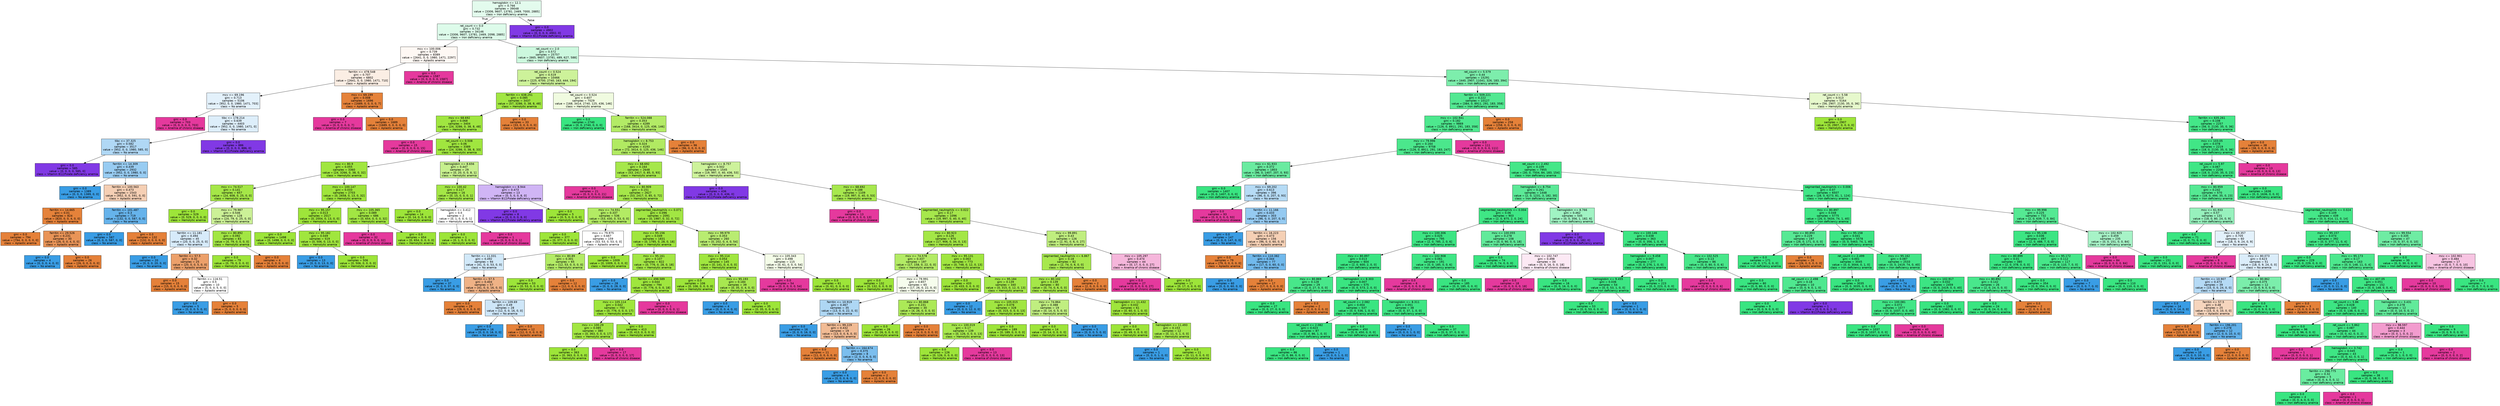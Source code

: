 digraph Tree {
node [shape=box, style="filled", color="black", fontname="helvetica"] ;
edge [fontname="helvetica"] ;
0 [label="hemoglobin <= 12.1\ngini = 0.766\nsamples = 39048\nvalue = [3306, 9607, 13781, 2469, 7000, 2885]\nclass = Iron deficiency anemia", fillcolor="#e3fbed"] ;
1 [label="ret_count <= 0.0\ngini = 0.732\nsamples = 34146\nvalue = [3306, 9607, 13781, 2469, 2098, 2885]\nclass = Iron deficiency anemia", fillcolor="#ddfbea"] ;
0 -> 1 [labeldistance=2.5, labelangle=45, headlabel="True"] ;
2 [label="mcv <= 100.006\ngini = 0.739\nsamples = 8389\nvalue = [2641, 0, 0, 1980, 1471, 2297]\nclass = Aplastic anemia", fillcolor="#fef8f4"] ;
1 -> 2 ;
3 [label="ferritin <= 478.548\ngini = 0.707\nsamples = 6802\nvalue = [2641, 0, 0, 1980, 1471, 710]\nclass = Aplastic anemia", fillcolor="#fbeee4"] ;
2 -> 3 ;
4 [label="mcv <= 69.196\ngini = 0.713\nsamples = 5106\nvalue = [952, 0, 0, 1980, 1471, 703]\nclass = No anemia", fillcolor="#e3f1fb"] ;
3 -> 4 ;
5 [label="gini = 0.0\nsamples = 703\nvalue = [0, 0, 0, 0, 0, 703]\nclass = Anemia of chronic disease", fillcolor="#e5399d"] ;
4 -> 5 ;
6 [label="tibc <= 178.214\ngini = 0.639\nsamples = 4403\nvalue = [952, 0, 0, 1980, 1471, 0]\nclass = No anemia", fillcolor="#ddeefa"] ;
4 -> 6 ;
7 [label="tibc <= 37.325\ngini = 0.582\nsamples = 3517\nvalue = [952, 0, 0, 1980, 585, 0]\nclass = No anemia", fillcolor="#b0d8f5"] ;
6 -> 7 ;
8 [label="gini = 0.0\nsamples = 585\nvalue = [0, 0, 0, 0, 585, 0]\nclass = Vitamin B12/Folate deficiency anemia", fillcolor="#8139e5"] ;
7 -> 8 ;
9 [label="ferritin <= 14.309\ngini = 0.439\nsamples = 2932\nvalue = [952, 0, 0, 1980, 0, 0]\nclass = No anemia", fillcolor="#98ccf2"] ;
7 -> 9 ;
10 [label="gini = 0.0\nsamples = 1389\nvalue = [0, 0, 0, 1389, 0, 0]\nclass = No anemia", fillcolor="#399de5"] ;
9 -> 10 ;
11 [label="ferritin <= 100.563\ngini = 0.473\nsamples = 1543\nvalue = [952, 0, 0, 591, 0, 0]\nclass = Aplastic anemia", fillcolor="#f5cfb4"] ;
9 -> 11 ;
12 [label="ferritin <= 14.665\ngini = 0.01\nsamples = 824\nvalue = [820, 0, 0, 4, 0, 0]\nclass = Aplastic anemia", fillcolor="#e5823a"] ;
11 -> 12 ;
13 [label="gini = 0.0\nsamples = 794\nvalue = [794, 0, 0, 0, 0, 0]\nclass = Aplastic anemia", fillcolor="#e58139"] ;
12 -> 13 ;
14 [label="ferritin <= 29.526\ngini = 0.231\nsamples = 30\nvalue = [26, 0, 0, 4, 0, 0]\nclass = Aplastic anemia", fillcolor="#e99457"] ;
12 -> 14 ;
15 [label="gini = 0.0\nsamples = 4\nvalue = [0, 0, 0, 4, 0, 0]\nclass = No anemia", fillcolor="#399de5"] ;
14 -> 15 ;
16 [label="gini = 0.0\nsamples = 26\nvalue = [26, 0, 0, 0, 0, 0]\nclass = Aplastic anemia", fillcolor="#e58139"] ;
14 -> 16 ;
17 [label="ferritin <= 101.487\ngini = 0.3\nsamples = 719\nvalue = [132, 0, 0, 587, 0, 0]\nclass = No anemia", fillcolor="#66b3eb"] ;
11 -> 17 ;
18 [label="gini = 0.0\nsamples = 587\nvalue = [0, 0, 0, 587, 0, 0]\nclass = No anemia", fillcolor="#399de5"] ;
17 -> 18 ;
19 [label="gini = 0.0\nsamples = 132\nvalue = [132, 0, 0, 0, 0, 0]\nclass = Aplastic anemia", fillcolor="#e58139"] ;
17 -> 19 ;
20 [label="gini = 0.0\nsamples = 886\nvalue = [0, 0, 0, 0, 886, 0]\nclass = Vitamin B12/Folate deficiency anemia", fillcolor="#8139e5"] ;
6 -> 20 ;
21 [label="mcv <= 69.199\ngini = 0.008\nsamples = 1696\nvalue = [1689, 0, 0, 0, 0, 7]\nclass = Aplastic anemia", fillcolor="#e5823a"] ;
3 -> 21 ;
22 [label="gini = 0.0\nsamples = 7\nvalue = [0, 0, 0, 0, 0, 7]\nclass = Anemia of chronic disease", fillcolor="#e5399d"] ;
21 -> 22 ;
23 [label="gini = 0.0\nsamples = 1689\nvalue = [1689, 0, 0, 0, 0, 0]\nclass = Aplastic anemia", fillcolor="#e58139"] ;
21 -> 23 ;
24 [label="gini = 0.0\nsamples = 1587\nvalue = [0, 0, 0, 0, 0, 1587]\nclass = Anemia of chronic disease", fillcolor="#e5399d"] ;
2 -> 24 ;
25 [label="ret_count <= 2.0\ngini = 0.572\nsamples = 25757\nvalue = [665, 9607, 13781, 489, 627, 588]\nclass = Iron deficiency anemia", fillcolor="#ccf8de"] ;
1 -> 25 ;
26 [label="ret_count <= 0.524\ngini = 0.519\nsamples = 10466\nvalue = [225, 6700, 2740, 163, 444, 194]\nclass = Hemolytic anemia", fillcolor="#cdf29a"] ;
25 -> 26 ;
27 [label="ferritin <= 638.251\ngini = 0.085\nsamples = 3437\nvalue = [57, 3286, 0, 38, 8, 48]\nclass = Hemolytic anemia", fillcolor="#a1e642"] ;
26 -> 27 ;
28 [label="mcv <= 68.692\ngini = 0.068\nsamples = 3404\nvalue = [24, 3286, 0, 38, 8, 48]\nclass = Hemolytic anemia", fillcolor="#a0e640"] ;
27 -> 28 ;
29 [label="gini = 0.0\nsamples = 15\nvalue = [0, 0, 0, 0, 0, 15]\nclass = Anemia of chronic disease", fillcolor="#e5399d"] ;
28 -> 29 ;
30 [label="ret_count <= 0.508\ngini = 0.06\nsamples = 3389\nvalue = [24, 3286, 0, 38, 8, 33]\nclass = Hemolytic anemia", fillcolor="#a0e63f"] ;
28 -> 30 ;
31 [label="mcv <= 80.9\ngini = 0.055\nsamples = 3360\nvalue = [24, 3266, 0, 38, 0, 32]\nclass = Hemolytic anemia", fillcolor="#a0e63f"] ;
30 -> 31 ;
32 [label="mcv <= 74.517\ngini = 0.141\nsamples = 657\nvalue = [24, 608, 0, 25, 0, 0]\nclass = Hemolytic anemia", fillcolor="#a5e748"] ;
31 -> 32 ;
33 [label="gini = 0.0\nsamples = 529\nvalue = [0, 529, 0, 0, 0, 0]\nclass = Hemolytic anemia", fillcolor="#9de539"] ;
32 -> 33 ;
34 [label="mcv <= 79.987\ngini = 0.546\nsamples = 128\nvalue = [24, 79, 0, 25, 0, 0]\nclass = Hemolytic anemia", fillcolor="#ccf197"] ;
32 -> 34 ;
35 [label="ferritin <= 11.181\ngini = 0.494\nsamples = 45\nvalue = [20, 0, 0, 25, 0, 0]\nclass = No anemia", fillcolor="#d7ebfa"] ;
34 -> 35 ;
36 [label="gini = 0.0\nsamples = 20\nvalue = [0, 0, 0, 20, 0, 0]\nclass = No anemia", fillcolor="#399de5"] ;
35 -> 36 ;
37 [label="ferritin <= 57.5\ngini = 0.32\nsamples = 25\nvalue = [20, 0, 0, 5, 0, 0]\nclass = Aplastic anemia", fillcolor="#eca06a"] ;
35 -> 37 ;
38 [label="gini = 0.0\nsamples = 15\nvalue = [15, 0, 0, 0, 0, 0]\nclass = Aplastic anemia", fillcolor="#e58139"] ;
37 -> 38 ;
39 [label="ferritin <= 116.51\ngini = 0.5\nsamples = 10\nvalue = [5, 0, 0, 5, 0, 0]\nclass = Aplastic anemia", fillcolor="#ffffff"] ;
37 -> 39 ;
40 [label="gini = 0.0\nsamples = 5\nvalue = [0, 0, 0, 5, 0, 0]\nclass = No anemia", fillcolor="#399de5"] ;
39 -> 40 ;
41 [label="gini = 0.0\nsamples = 5\nvalue = [5, 0, 0, 0, 0, 0]\nclass = Aplastic anemia", fillcolor="#e58139"] ;
39 -> 41 ;
42 [label="mcv <= 80.892\ngini = 0.092\nsamples = 83\nvalue = [4, 79, 0, 0, 0, 0]\nclass = Hemolytic anemia", fillcolor="#a2e643"] ;
34 -> 42 ;
43 [label="gini = 0.0\nsamples = 79\nvalue = [0, 79, 0, 0, 0, 0]\nclass = Hemolytic anemia", fillcolor="#9de539"] ;
42 -> 43 ;
44 [label="gini = 0.0\nsamples = 4\nvalue = [4, 0, 0, 0, 0, 0]\nclass = Aplastic anemia", fillcolor="#e58139"] ;
42 -> 44 ;
45 [label="mcv <= 100.147\ngini = 0.033\nsamples = 2703\nvalue = [0, 2658, 0, 13, 0, 32]\nclass = Hemolytic anemia", fillcolor="#9fe53c"] ;
31 -> 45 ;
46 [label="mcv <= 95.157\ngini = 0.013\nsamples = 2017\nvalue = [0, 2004, 0, 13, 0, 0]\nclass = Hemolytic anemia", fillcolor="#9ee53a"] ;
45 -> 46 ;
47 [label="gini = 0.0\nsamples = 1498\nvalue = [0, 1498, 0, 0, 0, 0]\nclass = Hemolytic anemia", fillcolor="#9de539"] ;
46 -> 47 ;
48 [label="mcv <= 95.182\ngini = 0.049\nsamples = 519\nvalue = [0, 506, 0, 13, 0, 0]\nclass = Hemolytic anemia", fillcolor="#a0e63e"] ;
46 -> 48 ;
49 [label="gini = 0.0\nsamples = 13\nvalue = [0, 0, 0, 13, 0, 0]\nclass = No anemia", fillcolor="#399de5"] ;
48 -> 49 ;
50 [label="gini = 0.0\nsamples = 506\nvalue = [0, 506, 0, 0, 0, 0]\nclass = Hemolytic anemia", fillcolor="#9de539"] ;
48 -> 50 ;
51 [label="mcv <= 105.365\ngini = 0.089\nsamples = 686\nvalue = [0, 654, 0, 0, 0, 32]\nclass = Hemolytic anemia", fillcolor="#a2e643"] ;
45 -> 51 ;
52 [label="gini = 0.0\nsamples = 32\nvalue = [0, 0, 0, 0, 0, 32]\nclass = Anemia of chronic disease", fillcolor="#e5399d"] ;
51 -> 52 ;
53 [label="gini = 0.0\nsamples = 654\nvalue = [0, 654, 0, 0, 0, 0]\nclass = Hemolytic anemia", fillcolor="#9de539"] ;
51 -> 53 ;
54 [label="hemoglobin <= 8.656\ngini = 0.447\nsamples = 29\nvalue = [0, 20, 0, 0, 8, 1]\nclass = Hemolytic anemia", fillcolor="#c7f08e"] ;
30 -> 54 ;
55 [label="mcv <= 100.42\ngini = 0.117\nsamples = 16\nvalue = [0, 15, 0, 0, 0, 1]\nclass = Hemolytic anemia", fillcolor="#a4e746"] ;
54 -> 55 ;
56 [label="gini = 0.0\nsamples = 14\nvalue = [0, 14, 0, 0, 0, 0]\nclass = Hemolytic anemia", fillcolor="#9de539"] ;
55 -> 56 ;
57 [label="hemoglobin <= 3.412\ngini = 0.5\nsamples = 2\nvalue = [0, 1, 0, 0, 0, 1]\nclass = Hemolytic anemia", fillcolor="#ffffff"] ;
55 -> 57 ;
58 [label="gini = 0.0\nsamples = 1\nvalue = [0, 1, 0, 0, 0, 0]\nclass = Hemolytic anemia", fillcolor="#9de539"] ;
57 -> 58 ;
59 [label="gini = 0.0\nsamples = 1\nvalue = [0, 0, 0, 0, 0, 1]\nclass = Anemia of chronic disease", fillcolor="#e5399d"] ;
57 -> 59 ;
60 [label="hemoglobin <= 8.944\ngini = 0.473\nsamples = 13\nvalue = [0, 5, 0, 0, 8, 0]\nclass = Vitamin B12/Folate deficiency anemia", fillcolor="#d0b5f5"] ;
54 -> 60 ;
61 [label="gini = 0.0\nsamples = 8\nvalue = [0, 0, 0, 0, 8, 0]\nclass = Vitamin B12/Folate deficiency anemia", fillcolor="#8139e5"] ;
60 -> 61 ;
62 [label="gini = 0.0\nsamples = 5\nvalue = [0, 5, 0, 0, 0, 0]\nclass = Hemolytic anemia", fillcolor="#9de539"] ;
60 -> 62 ;
63 [label="gini = 0.0\nsamples = 33\nvalue = [33, 0, 0, 0, 0, 0]\nclass = Aplastic anemia", fillcolor="#e58139"] ;
27 -> 63 ;
64 [label="ret_count <= 0.524\ngini = 0.607\nsamples = 7029\nvalue = [168, 3414, 2740, 125, 436, 146]\nclass = Hemolytic anemia", fillcolor="#f0fbe0"] ;
26 -> 64 ;
65 [label="gini = 0.0\nsamples = 2740\nvalue = [0, 0, 2740, 0, 0, 0]\nclass = Iron deficiency anemia", fillcolor="#39e581"] ;
64 -> 65 ;
66 [label="ferritin <= 524.088\ngini = 0.353\nsamples = 4289\nvalue = [168, 3414, 0, 125, 436, 146]\nclass = Hemolytic anemia", fillcolor="#b3eb66"] ;
64 -> 66 ;
67 [label="hemoglobin <= 8.753\ngini = 0.324\nsamples = 4193\nvalue = [72, 3414, 0, 125, 436, 146]\nclass = Hemolytic anemia", fillcolor="#b1ea62"] ;
66 -> 67 ;
68 [label="mcv <= 68.692\ngini = 0.164\nsamples = 2648\nvalue = [53, 2417, 0, 85, 0, 93]\nclass = Hemolytic anemia", fillcolor="#a6e74b"] ;
67 -> 68 ;
69 [label="gini = 0.0\nsamples = 21\nvalue = [0, 0, 0, 0, 0, 21]\nclass = Anemia of chronic disease", fillcolor="#e5399d"] ;
68 -> 69 ;
70 [label="mcv <= 80.909\ngini = 0.151\nsamples = 2627\nvalue = [53, 2417, 0, 85, 0, 72]\nclass = Hemolytic anemia", fillcolor="#a5e749"] ;
68 -> 70 ;
71 [label="mcv <= 74.551\ngini = 0.337\nsamples = 536\nvalue = [53, 430, 0, 53, 0, 0]\nclass = Hemolytic anemia", fillcolor="#b3eb64"] ;
70 -> 71 ;
72 [label="gini = 0.0\nsamples = 377\nvalue = [0, 377, 0, 0, 0, 0]\nclass = Hemolytic anemia", fillcolor="#9de539"] ;
71 -> 72 ;
73 [label="mcv <= 79.975\ngini = 0.667\nsamples = 159\nvalue = [53, 53, 0, 53, 0, 0]\nclass = Aplastic anemia", fillcolor="#ffffff"] ;
71 -> 73 ;
74 [label="ferritin <= 11.031\ngini = 0.492\nsamples = 94\nvalue = [41, 0, 0, 53, 0, 0]\nclass = No anemia", fillcolor="#d2e9f9"] ;
73 -> 74 ;
75 [label="gini = 0.0\nsamples = 37\nvalue = [0, 0, 0, 37, 0, 0]\nclass = No anemia", fillcolor="#399de5"] ;
74 -> 75 ;
76 [label="ferritin <= 57.5\ngini = 0.404\nsamples = 57\nvalue = [41, 0, 0, 16, 0, 0]\nclass = Aplastic anemia", fillcolor="#efb286"] ;
74 -> 76 ;
77 [label="gini = 0.0\nsamples = 29\nvalue = [29, 0, 0, 0, 0, 0]\nclass = Aplastic anemia", fillcolor="#e58139"] ;
76 -> 77 ;
78 [label="ferritin <= 109.69\ngini = 0.49\nsamples = 28\nvalue = [12, 0, 0, 16, 0, 0]\nclass = No anemia", fillcolor="#cee6f8"] ;
76 -> 78 ;
79 [label="gini = 0.0\nsamples = 16\nvalue = [0, 0, 0, 16, 0, 0]\nclass = No anemia", fillcolor="#399de5"] ;
78 -> 79 ;
80 [label="gini = 0.0\nsamples = 12\nvalue = [12, 0, 0, 0, 0, 0]\nclass = Aplastic anemia", fillcolor="#e58139"] ;
78 -> 80 ;
81 [label="mcv <= 80.89\ngini = 0.301\nsamples = 65\nvalue = [12, 53, 0, 0, 0, 0]\nclass = Hemolytic anemia", fillcolor="#b3eb66"] ;
73 -> 81 ;
82 [label="gini = 0.0\nsamples = 53\nvalue = [0, 53, 0, 0, 0, 0]\nclass = Hemolytic anemia", fillcolor="#9de539"] ;
81 -> 82 ;
83 [label="gini = 0.0\nsamples = 12\nvalue = [12, 0, 0, 0, 0, 0]\nclass = Aplastic anemia", fillcolor="#e58139"] ;
81 -> 83 ;
84 [label="segmented_neutrophils <= 0.071\ngini = 0.096\nsamples = 2091\nvalue = [0, 1987, 0, 32, 0, 72]\nclass = Hemolytic anemia", fillcolor="#a2e643"] ;
70 -> 84 ;
85 [label="mcv <= 95.156\ngini = 0.049\nsamples = 1831\nvalue = [0, 1785, 0, 28, 0, 18]\nclass = Hemolytic anemia", fillcolor="#a0e63e"] ;
84 -> 85 ;
86 [label="gini = 0.0\nsamples = 1009\nvalue = [0, 1009, 0, 0, 0, 0]\nclass = Hemolytic anemia", fillcolor="#9de539"] ;
85 -> 86 ;
87 [label="mcv <= 95.161\ngini = 0.107\nsamples = 822\nvalue = [0, 776, 0, 28, 0, 18]\nclass = Hemolytic anemia", fillcolor="#a3e744"] ;
85 -> 87 ;
88 [label="gini = 0.0\nsamples = 28\nvalue = [0, 0, 0, 28, 0, 0]\nclass = No anemia", fillcolor="#399de5"] ;
87 -> 88 ;
89 [label="ferritin <= 498.589\ngini = 0.044\nsamples = 794\nvalue = [0, 776, 0, 0, 0, 18]\nclass = Hemolytic anemia", fillcolor="#9fe63e"] ;
87 -> 89 ;
90 [label="mcv <= 105.114\ngini = 0.042\nsamples = 793\nvalue = [0, 776, 0, 0, 0, 17]\nclass = Hemolytic anemia", fillcolor="#9fe63d"] ;
89 -> 90 ;
91 [label="mcv <= 100.29\ngini = 0.085\nsamples = 380\nvalue = [0, 363, 0, 0, 0, 17]\nclass = Hemolytic anemia", fillcolor="#a2e642"] ;
90 -> 91 ;
92 [label="gini = 0.0\nsamples = 363\nvalue = [0, 363, 0, 0, 0, 0]\nclass = Hemolytic anemia", fillcolor="#9de539"] ;
91 -> 92 ;
93 [label="gini = 0.0\nsamples = 17\nvalue = [0, 0, 0, 0, 0, 17]\nclass = Anemia of chronic disease", fillcolor="#e5399d"] ;
91 -> 93 ;
94 [label="gini = 0.0\nsamples = 413\nvalue = [0, 413, 0, 0, 0, 0]\nclass = Hemolytic anemia", fillcolor="#9de539"] ;
90 -> 94 ;
95 [label="gini = 0.0\nsamples = 1\nvalue = [0, 0, 0, 0, 0, 1]\nclass = Anemia of chronic disease", fillcolor="#e5399d"] ;
89 -> 95 ;
96 [label="mcv <= 99.979\ngini = 0.353\nsamples = 260\nvalue = [0, 202, 0, 4, 0, 54]\nclass = Hemolytic anemia", fillcolor="#b9ec71"] ;
84 -> 96 ;
97 [label="mcv <= 95.114\ngini = 0.054\nsamples = 145\nvalue = [0, 141, 0, 4, 0, 0]\nclass = Hemolytic anemia", fillcolor="#a0e63f"] ;
96 -> 97 ;
98 [label="gini = 0.0\nsamples = 106\nvalue = [0, 106, 0, 0, 0, 0]\nclass = Hemolytic anemia", fillcolor="#9de539"] ;
97 -> 98 ;
99 [label="mcv <= 95.193\ngini = 0.184\nsamples = 39\nvalue = [0, 35, 0, 4, 0, 0]\nclass = Hemolytic anemia", fillcolor="#a8e850"] ;
97 -> 99 ;
100 [label="gini = 0.0\nsamples = 4\nvalue = [0, 0, 0, 4, 0, 0]\nclass = No anemia", fillcolor="#399de5"] ;
99 -> 100 ;
101 [label="gini = 0.0\nsamples = 35\nvalue = [0, 35, 0, 0, 0, 0]\nclass = Hemolytic anemia", fillcolor="#9de539"] ;
99 -> 101 ;
102 [label="mcv <= 105.343\ngini = 0.498\nsamples = 115\nvalue = [0, 61, 0, 0, 0, 54]\nclass = Hemolytic anemia", fillcolor="#f4fce8"] ;
96 -> 102 ;
103 [label="gini = 0.0\nsamples = 54\nvalue = [0, 0, 0, 0, 0, 54]\nclass = Anemia of chronic disease", fillcolor="#e5399d"] ;
102 -> 103 ;
104 [label="gini = 0.0\nsamples = 61\nvalue = [0, 61, 0, 0, 0, 0]\nclass = Hemolytic anemia", fillcolor="#9de539"] ;
102 -> 104 ;
105 [label="hemoglobin <= 8.757\ngini = 0.502\nsamples = 1545\nvalue = [19, 997, 0, 40, 436, 53]\nclass = Hemolytic anemia", fillcolor="#cdf29b"] ;
67 -> 105 ;
106 [label="gini = 0.0\nsamples = 436\nvalue = [0, 0, 0, 0, 436, 0]\nclass = Vitamin B12/Folate deficiency anemia", fillcolor="#8139e5"] ;
105 -> 106 ;
107 [label="mcv <= 68.692\ngini = 0.188\nsamples = 1109\nvalue = [19, 997, 0, 40, 0, 53]\nclass = Hemolytic anemia", fillcolor="#a7e84e"] ;
105 -> 107 ;
108 [label="gini = 0.0\nsamples = 13\nvalue = [0, 0, 0, 0, 0, 13]\nclass = Anemia of chronic disease", fillcolor="#e5399d"] ;
107 -> 108 ;
109 [label="segmented_neutrophils <= 0.022\ngini = 0.17\nsamples = 1096\nvalue = [19, 997, 0, 40, 0, 40]\nclass = Hemolytic anemia", fillcolor="#a6e74c"] ;
107 -> 109 ;
110 [label="mcv <= 80.923\ngini = 0.126\nsamples = 970\nvalue = [17, 906, 0, 34, 0, 13]\nclass = Hemolytic anemia", fillcolor="#a4e747"] ;
109 -> 110 ;
111 [label="mcv <= 74.578\ngini = 0.337\nsamples = 197\nvalue = [17, 158, 0, 22, 0, 0]\nclass = Hemolytic anemia", fillcolor="#b3eb65"] ;
110 -> 111 ;
112 [label="gini = 0.0\nsamples = 132\nvalue = [0, 132, 0, 0, 0, 0]\nclass = Hemolytic anemia", fillcolor="#9de539"] ;
111 -> 112 ;
113 [label="mcv <= 79.991\ngini = 0.657\nsamples = 65\nvalue = [17, 26, 0, 22, 0, 0]\nclass = Hemolytic anemia", fillcolor="#f6fded"] ;
111 -> 113 ;
114 [label="ferritin <= 10.919\ngini = 0.467\nsamples = 35\nvalue = [13, 0, 0, 22, 0, 0]\nclass = No anemia", fillcolor="#aed7f4"] ;
113 -> 114 ;
115 [label="gini = 0.0\nsamples = 16\nvalue = [0, 0, 0, 16, 0, 0]\nclass = No anemia", fillcolor="#399de5"] ;
114 -> 115 ;
116 [label="ferritin <= 99.229\ngini = 0.432\nsamples = 19\nvalue = [13, 0, 0, 6, 0, 0]\nclass = Aplastic anemia", fillcolor="#f1bb94"] ;
114 -> 116 ;
117 [label="gini = 0.0\nsamples = 11\nvalue = [11, 0, 0, 0, 0, 0]\nclass = Aplastic anemia", fillcolor="#e58139"] ;
116 -> 117 ;
118 [label="ferritin <= 164.674\ngini = 0.375\nsamples = 8\nvalue = [2, 0, 0, 6, 0, 0]\nclass = No anemia", fillcolor="#7bbeee"] ;
116 -> 118 ;
119 [label="gini = 0.0\nsamples = 6\nvalue = [0, 0, 0, 6, 0, 0]\nclass = No anemia", fillcolor="#399de5"] ;
118 -> 119 ;
120 [label="gini = 0.0\nsamples = 2\nvalue = [2, 0, 0, 0, 0, 0]\nclass = Aplastic anemia", fillcolor="#e58139"] ;
118 -> 120 ;
121 [label="mcv <= 80.868\ngini = 0.231\nsamples = 30\nvalue = [4, 26, 0, 0, 0, 0]\nclass = Hemolytic anemia", fillcolor="#ace957"] ;
113 -> 121 ;
122 [label="gini = 0.0\nsamples = 26\nvalue = [0, 26, 0, 0, 0, 0]\nclass = Hemolytic anemia", fillcolor="#9de539"] ;
121 -> 122 ;
123 [label="gini = 0.0\nsamples = 4\nvalue = [4, 0, 0, 0, 0, 0]\nclass = Aplastic anemia", fillcolor="#e58139"] ;
121 -> 123 ;
124 [label="mcv <= 95.131\ngini = 0.063\nsamples = 773\nvalue = [0, 748, 0, 12, 0, 13]\nclass = Hemolytic anemia", fillcolor="#a0e640"] ;
110 -> 124 ;
125 [label="gini = 0.0\nsamples = 433\nvalue = [0, 433, 0, 0, 0, 0]\nclass = Hemolytic anemia", fillcolor="#9de539"] ;
124 -> 125 ;
126 [label="mcv <= 95.184\ngini = 0.139\nsamples = 340\nvalue = [0, 315, 0, 12, 0, 13]\nclass = Hemolytic anemia", fillcolor="#a4e748"] ;
124 -> 126 ;
127 [label="gini = 0.0\nsamples = 12\nvalue = [0, 0, 0, 12, 0, 0]\nclass = No anemia", fillcolor="#399de5"] ;
126 -> 127 ;
128 [label="mcv <= 105.015\ngini = 0.076\nsamples = 328\nvalue = [0, 315, 0, 0, 0, 13]\nclass = Hemolytic anemia", fillcolor="#a1e641"] ;
126 -> 128 ;
129 [label="mcv <= 100.019\ngini = 0.17\nsamples = 139\nvalue = [0, 126, 0, 0, 0, 13]\nclass = Hemolytic anemia", fillcolor="#a7e84d"] ;
128 -> 129 ;
130 [label="gini = 0.0\nsamples = 126\nvalue = [0, 126, 0, 0, 0, 0]\nclass = Hemolytic anemia", fillcolor="#9de539"] ;
129 -> 130 ;
131 [label="gini = 0.0\nsamples = 13\nvalue = [0, 0, 0, 0, 0, 13]\nclass = Anemia of chronic disease", fillcolor="#e5399d"] ;
129 -> 131 ;
132 [label="gini = 0.0\nsamples = 189\nvalue = [0, 189, 0, 0, 0, 0]\nclass = Hemolytic anemia", fillcolor="#9de539"] ;
128 -> 132 ;
133 [label="mcv <= 99.891\ngini = 0.43\nsamples = 126\nvalue = [2, 91, 0, 6, 0, 27]\nclass = Hemolytic anemia", fillcolor="#c0ee7f"] ;
109 -> 133 ;
134 [label="segmented_neutrophils <= 6.867\ngini = 0.18\nsamples = 82\nvalue = [2, 74, 0, 6, 0, 0]\nclass = Hemolytic anemia", fillcolor="#a7e84e"] ;
133 -> 134 ;
135 [label="mcv <= 80.102\ngini = 0.139\nsamples = 80\nvalue = [0, 74, 0, 6, 0, 0]\nclass = Hemolytic anemia", fillcolor="#a5e749"] ;
134 -> 135 ;
136 [label="mcv <= 74.864\ngini = 0.388\nsamples = 19\nvalue = [0, 14, 0, 5, 0, 0]\nclass = Hemolytic anemia", fillcolor="#c0ee80"] ;
135 -> 136 ;
137 [label="gini = 0.0\nsamples = 14\nvalue = [0, 14, 0, 0, 0, 0]\nclass = Hemolytic anemia", fillcolor="#9de539"] ;
136 -> 137 ;
138 [label="gini = 0.0\nsamples = 5\nvalue = [0, 0, 0, 5, 0, 0]\nclass = No anemia", fillcolor="#399de5"] ;
136 -> 138 ;
139 [label="hemoglobin <= 11.432\ngini = 0.032\nsamples = 61\nvalue = [0, 60, 0, 1, 0, 0]\nclass = Hemolytic anemia", fillcolor="#9fe53c"] ;
135 -> 139 ;
140 [label="gini = 0.0\nsamples = 49\nvalue = [0, 49, 0, 0, 0, 0]\nclass = Hemolytic anemia", fillcolor="#9de539"] ;
139 -> 140 ;
141 [label="hemoglobin <= 11.493\ngini = 0.153\nsamples = 12\nvalue = [0, 11, 0, 1, 0, 0]\nclass = Hemolytic anemia", fillcolor="#a6e74b"] ;
139 -> 141 ;
142 [label="gini = 0.0\nsamples = 1\nvalue = [0, 0, 0, 1, 0, 0]\nclass = No anemia", fillcolor="#399de5"] ;
141 -> 142 ;
143 [label="gini = 0.0\nsamples = 11\nvalue = [0, 11, 0, 0, 0, 0]\nclass = Hemolytic anemia", fillcolor="#9de539"] ;
141 -> 143 ;
144 [label="gini = 0.0\nsamples = 2\nvalue = [2, 0, 0, 0, 0, 0]\nclass = Aplastic anemia", fillcolor="#e58139"] ;
134 -> 144 ;
145 [label="mcv <= 105.297\ngini = 0.474\nsamples = 44\nvalue = [0, 17, 0, 0, 0, 27]\nclass = Anemia of chronic disease", fillcolor="#f5b6db"] ;
133 -> 145 ;
146 [label="gini = 0.0\nsamples = 27\nvalue = [0, 0, 0, 0, 0, 27]\nclass = Anemia of chronic disease", fillcolor="#e5399d"] ;
145 -> 146 ;
147 [label="gini = 0.0\nsamples = 17\nvalue = [0, 17, 0, 0, 0, 0]\nclass = Hemolytic anemia", fillcolor="#9de539"] ;
145 -> 147 ;
148 [label="gini = 0.0\nsamples = 96\nvalue = [96, 0, 0, 0, 0, 0]\nclass = Aplastic anemia", fillcolor="#e58139"] ;
66 -> 148 ;
149 [label="ret_count <= 5.579\ngini = 0.44\nsamples = 15291\nvalue = [440, 2907, 11041, 326, 183, 394]\nclass = Iron deficiency anemia", fillcolor="#7deeac"] ;
25 -> 149 ;
150 [label="ferritin <= 509.221\ngini = 0.222\nsamples = 10127\nvalue = [384, 0, 8911, 291, 183, 358]\nclass = Iron deficiency anemia", fillcolor="#52e891"] ;
149 -> 150 ;
151 [label="mcv <= 102.941\ngini = 0.182\nsamples = 9869\nvalue = [126, 0, 8911, 291, 183, 358]\nclass = Iron deficiency anemia", fillcolor="#4de88e"] ;
150 -> 151 ;
152 [label="mcv <= 79.996\ngini = 0.164\nsamples = 9758\nvalue = [126, 0, 8911, 291, 183, 247]\nclass = Iron deficiency anemia", fillcolor="#4be78c"] ;
151 -> 152 ;
153 [label="mcv <= 61.933\ngini = 0.372\nsamples = 1803\nvalue = [96, 0, 1407, 207, 0, 93]\nclass = Iron deficiency anemia", fillcolor="#6aeba0"] ;
152 -> 153 ;
154 [label="gini = 0.0\nsamples = 1407\nvalue = [0, 0, 1407, 0, 0, 0]\nclass = Iron deficiency anemia", fillcolor="#39e581"] ;
153 -> 154 ;
155 [label="mcv <= 69.202\ngini = 0.613\nsamples = 396\nvalue = [96, 0, 0, 207, 0, 93]\nclass = No anemia", fillcolor="#b6dbf5"] ;
153 -> 155 ;
156 [label="gini = 0.0\nsamples = 93\nvalue = [0, 0, 0, 0, 0, 93]\nclass = Anemia of chronic disease", fillcolor="#e5399d"] ;
155 -> 156 ;
157 [label="ferritin <= 11.166\ngini = 0.433\nsamples = 303\nvalue = [96, 0, 0, 207, 0, 0]\nclass = No anemia", fillcolor="#95caf1"] ;
155 -> 157 ;
158 [label="gini = 0.0\nsamples = 147\nvalue = [0, 0, 0, 147, 0, 0]\nclass = No anemia", fillcolor="#399de5"] ;
157 -> 158 ;
159 [label="ferritin <= 16.223\ngini = 0.473\nsamples = 156\nvalue = [96, 0, 0, 60, 0, 0]\nclass = Aplastic anemia", fillcolor="#f5d0b5"] ;
157 -> 159 ;
160 [label="gini = 0.0\nsamples = 79\nvalue = [79, 0, 0, 0, 0, 0]\nclass = Aplastic anemia", fillcolor="#e58139"] ;
159 -> 160 ;
161 [label="ferritin <= 110.382\ngini = 0.344\nsamples = 77\nvalue = [17, 0, 0, 60, 0, 0]\nclass = No anemia", fillcolor="#71b9ec"] ;
159 -> 161 ;
162 [label="gini = 0.0\nsamples = 60\nvalue = [0, 0, 0, 60, 0, 0]\nclass = No anemia", fillcolor="#399de5"] ;
161 -> 162 ;
163 [label="gini = 0.0\nsamples = 17\nvalue = [17, 0, 0, 0, 0, 0]\nclass = Aplastic anemia", fillcolor="#e58139"] ;
161 -> 163 ;
164 [label="ret_count <= 2.492\ngini = 0.109\nsamples = 7955\nvalue = [30, 0, 7504, 84, 183, 154]\nclass = Iron deficiency anemia", fillcolor="#44e788"] ;
152 -> 164 ;
165 [label="hemoglobin <= 8.754\ngini = 0.261\nsamples = 1448\nvalue = [2, 0, 1231, 3, 182, 30]\nclass = Iron deficiency anemia", fillcolor="#5be997"] ;
164 -> 165 ;
166 [label="segmented_neutrophils <= 0.004\ngini = 0.06\nsamples = 903\nvalue = [2, 0, 875, 2, 0, 24]\nclass = Iron deficiency anemia", fillcolor="#3fe685"] ;
165 -> 166 ;
167 [label="mcv <= 100.306\ngini = 0.025\nsamples = 795\nvalue = [2, 0, 785, 2, 0, 6]\nclass = Iron deficiency anemia", fillcolor="#3ce583"] ;
166 -> 167 ;
168 [label="mcv <= 80.897\ngini = 0.013\nsamples = 604\nvalue = [2, 0, 600, 2, 0, 0]\nclass = Iron deficiency anemia", fillcolor="#3ae582"] ;
167 -> 168 ;
169 [label="mcv <= 80.869\ngini = 0.128\nsamples = 29\nvalue = [2, 0, 27, 0, 0, 0]\nclass = Iron deficiency anemia", fillcolor="#48e78a"] ;
168 -> 169 ;
170 [label="gini = 0.0\nsamples = 27\nvalue = [0, 0, 27, 0, 0, 0]\nclass = Iron deficiency anemia", fillcolor="#39e581"] ;
169 -> 170 ;
171 [label="gini = 0.0\nsamples = 2\nvalue = [2, 0, 0, 0, 0, 0]\nclass = Aplastic anemia", fillcolor="#e58139"] ;
169 -> 171 ;
172 [label="hemoglobin <= 8.303\ngini = 0.007\nsamples = 575\nvalue = [0, 0, 573, 2, 0, 0]\nclass = Iron deficiency anemia", fillcolor="#3ae581"] ;
168 -> 172 ;
173 [label="ret_count <= 2.082\ngini = 0.004\nsamples = 537\nvalue = [0, 0, 536, 1, 0, 0]\nclass = Iron deficiency anemia", fillcolor="#39e581"] ;
172 -> 173 ;
174 [label="ret_count <= 2.082\ngini = 0.023\nsamples = 87\nvalue = [0, 0, 86, 1, 0, 0]\nclass = Iron deficiency anemia", fillcolor="#3be582"] ;
173 -> 174 ;
175 [label="gini = 0.0\nsamples = 86\nvalue = [0, 0, 86, 0, 0, 0]\nclass = Iron deficiency anemia", fillcolor="#39e581"] ;
174 -> 175 ;
176 [label="gini = 0.0\nsamples = 1\nvalue = [0, 0, 0, 1, 0, 0]\nclass = No anemia", fillcolor="#399de5"] ;
174 -> 176 ;
177 [label="gini = 0.0\nsamples = 450\nvalue = [0, 0, 450, 0, 0, 0]\nclass = Iron deficiency anemia", fillcolor="#39e581"] ;
173 -> 177 ;
178 [label="hemoglobin <= 8.311\ngini = 0.051\nsamples = 38\nvalue = [0, 0, 37, 1, 0, 0]\nclass = Iron deficiency anemia", fillcolor="#3ee684"] ;
172 -> 178 ;
179 [label="gini = 0.0\nsamples = 1\nvalue = [0, 0, 0, 1, 0, 0]\nclass = No anemia", fillcolor="#399de5"] ;
178 -> 179 ;
180 [label="gini = 0.0\nsamples = 37\nvalue = [0, 0, 37, 0, 0, 0]\nclass = Iron deficiency anemia", fillcolor="#39e581"] ;
178 -> 180 ;
181 [label="mcv <= 102.908\ngini = 0.061\nsamples = 191\nvalue = [0, 0, 185, 0, 0, 6]\nclass = Iron deficiency anemia", fillcolor="#3fe685"] ;
167 -> 181 ;
182 [label="gini = 0.0\nsamples = 6\nvalue = [0, 0, 0, 0, 0, 6]\nclass = Anemia of chronic disease", fillcolor="#e5399d"] ;
181 -> 182 ;
183 [label="gini = 0.0\nsamples = 185\nvalue = [0, 0, 185, 0, 0, 0]\nclass = Iron deficiency anemia", fillcolor="#39e581"] ;
181 -> 183 ;
184 [label="mcv <= 100.055\ngini = 0.278\nsamples = 108\nvalue = [0, 0, 90, 0, 0, 18]\nclass = Iron deficiency anemia", fillcolor="#61ea9a"] ;
166 -> 184 ;
185 [label="gini = 0.0\nsamples = 74\nvalue = [0, 0, 74, 0, 0, 0]\nclass = Iron deficiency anemia", fillcolor="#39e581"] ;
184 -> 185 ;
186 [label="mcv <= 102.747\ngini = 0.498\nsamples = 34\nvalue = [0, 0, 16, 0, 0, 18]\nclass = Anemia of chronic disease", fillcolor="#fce9f4"] ;
184 -> 186 ;
187 [label="gini = 0.0\nsamples = 18\nvalue = [0, 0, 0, 0, 0, 18]\nclass = Anemia of chronic disease", fillcolor="#e5399d"] ;
186 -> 187 ;
188 [label="gini = 0.0\nsamples = 16\nvalue = [0, 0, 16, 0, 0, 0]\nclass = Iron deficiency anemia", fillcolor="#39e581"] ;
186 -> 188 ;
189 [label="hemoglobin <= 8.766\ngini = 0.462\nsamples = 545\nvalue = [0, 0, 356, 1, 182, 6]\nclass = Iron deficiency anemia", fillcolor="#a0f3c3"] ;
165 -> 189 ;
190 [label="gini = 0.0\nsamples = 182\nvalue = [0, 0, 0, 0, 182, 0]\nclass = Vitamin B12/Folate deficiency anemia", fillcolor="#8139e5"] ;
189 -> 190 ;
191 [label="mcv <= 100.146\ngini = 0.038\nsamples = 363\nvalue = [0, 0, 356, 1, 0, 6]\nclass = Iron deficiency anemia", fillcolor="#3de683"] ;
189 -> 191 ;
192 [label="hemoglobin <= 9.458\ngini = 0.007\nsamples = 277\nvalue = [0, 0, 276, 1, 0, 0]\nclass = Iron deficiency anemia", fillcolor="#3ae581"] ;
191 -> 192 ;
193 [label="hemoglobin <= 9.455\ngini = 0.036\nsamples = 54\nvalue = [0, 0, 53, 1, 0, 0]\nclass = Iron deficiency anemia", fillcolor="#3de583"] ;
192 -> 193 ;
194 [label="gini = 0.0\nsamples = 53\nvalue = [0, 0, 53, 0, 0, 0]\nclass = Iron deficiency anemia", fillcolor="#39e581"] ;
193 -> 194 ;
195 [label="gini = 0.0\nsamples = 1\nvalue = [0, 0, 0, 1, 0, 0]\nclass = No anemia", fillcolor="#399de5"] ;
193 -> 195 ;
196 [label="gini = 0.0\nsamples = 223\nvalue = [0, 0, 223, 0, 0, 0]\nclass = Iron deficiency anemia", fillcolor="#39e581"] ;
192 -> 196 ;
197 [label="mcv <= 102.525\ngini = 0.13\nsamples = 86\nvalue = [0, 0, 80, 0, 0, 6]\nclass = Iron deficiency anemia", fillcolor="#48e78a"] ;
191 -> 197 ;
198 [label="gini = 0.0\nsamples = 6\nvalue = [0, 0, 0, 0, 0, 6]\nclass = Anemia of chronic disease", fillcolor="#e5399d"] ;
197 -> 198 ;
199 [label="gini = 0.0\nsamples = 80\nvalue = [0, 0, 80, 0, 0, 0]\nclass = Iron deficiency anemia", fillcolor="#39e581"] ;
197 -> 199 ;
200 [label="segmented_neutrophils <= 0.006\ngini = 0.07\nsamples = 6507\nvalue = [28, 0, 6273, 81, 1, 124]\nclass = Iron deficiency anemia", fillcolor="#40e686"] ;
164 -> 200 ;
201 [label="mcv <= 80.897\ngini = 0.048\nsamples = 5775\nvalue = [26, 0, 5634, 74, 1, 40]\nclass = Iron deficiency anemia", fillcolor="#3ee684"] ;
200 -> 201 ;
202 [label="mcv <= 80.893\ngini = 0.229\nsamples = 197\nvalue = [26, 0, 171, 0, 0, 0]\nclass = Iron deficiency anemia", fillcolor="#57e994"] ;
201 -> 202 ;
203 [label="gini = 0.0\nsamples = 171\nvalue = [0, 0, 171, 0, 0, 0]\nclass = Iron deficiency anemia", fillcolor="#39e581"] ;
202 -> 203 ;
204 [label="gini = 0.0\nsamples = 26\nvalue = [26, 0, 0, 0, 0, 0]\nclass = Aplastic anemia", fillcolor="#e58139"] ;
202 -> 204 ;
205 [label="mcv <= 95.158\ngini = 0.041\nsamples = 5578\nvalue = [0, 0, 5463, 74, 1, 40]\nclass = Iron deficiency anemia", fillcolor="#3de684"] ;
201 -> 205 ;
206 [label="ret_count <= 2.499\ngini = 0.001\nsamples = 3045\nvalue = [0, 0, 3044, 0, 1, 0]\nclass = Iron deficiency anemia", fillcolor="#39e581"] ;
205 -> 206 ;
207 [label="ret_count <= 2.498\ngini = 0.18\nsamples = 10\nvalue = [0, 0, 9, 0, 1, 0]\nclass = Iron deficiency anemia", fillcolor="#4fe88f"] ;
206 -> 207 ;
208 [label="gini = 0.0\nsamples = 9\nvalue = [0, 0, 9, 0, 0, 0]\nclass = Iron deficiency anemia", fillcolor="#39e581"] ;
207 -> 208 ;
209 [label="gini = 0.0\nsamples = 1\nvalue = [0, 0, 0, 0, 1, 0]\nclass = Vitamin B12/Folate deficiency anemia", fillcolor="#8139e5"] ;
207 -> 209 ;
210 [label="gini = 0.0\nsamples = 3035\nvalue = [0, 0, 3035, 0, 0, 0]\nclass = Iron deficiency anemia", fillcolor="#39e581"] ;
206 -> 210 ;
211 [label="mcv <= 95.162\ngini = 0.087\nsamples = 2533\nvalue = [0, 0, 2419, 74, 0, 40]\nclass = Iron deficiency anemia", fillcolor="#42e687"] ;
205 -> 211 ;
212 [label="gini = 0.0\nsamples = 74\nvalue = [0, 0, 0, 74, 0, 0]\nclass = No anemia", fillcolor="#399de5"] ;
211 -> 212 ;
213 [label="mcv <= 102.917\ngini = 0.032\nsamples = 2459\nvalue = [0, 0, 2419, 0, 0, 40]\nclass = Iron deficiency anemia", fillcolor="#3ce583"] ;
211 -> 213 ;
214 [label="mcv <= 100.081\ngini = 0.072\nsamples = 1077\nvalue = [0, 0, 1037, 0, 0, 40]\nclass = Iron deficiency anemia", fillcolor="#41e686"] ;
213 -> 214 ;
215 [label="gini = 0.0\nsamples = 1037\nvalue = [0, 0, 1037, 0, 0, 0]\nclass = Iron deficiency anemia", fillcolor="#39e581"] ;
214 -> 215 ;
216 [label="gini = 0.0\nsamples = 40\nvalue = [0, 0, 0, 0, 0, 40]\nclass = Anemia of chronic disease", fillcolor="#e5399d"] ;
214 -> 216 ;
217 [label="gini = 0.0\nsamples = 1382\nvalue = [0, 0, 1382, 0, 0, 0]\nclass = Iron deficiency anemia", fillcolor="#39e581"] ;
213 -> 217 ;
218 [label="mcv <= 99.998\ngini = 0.225\nsamples = 732\nvalue = [2, 0, 639, 7, 0, 84]\nclass = Iron deficiency anemia", fillcolor="#55e993"] ;
200 -> 218 ;
219 [label="mcv <= 95.138\ngini = 0.036\nsamples = 497\nvalue = [2, 0, 488, 7, 0, 0]\nclass = Iron deficiency anemia", fillcolor="#3de583"] ;
218 -> 219 ;
220 [label="mcv <= 80.899\ngini = 0.01\nsamples = 380\nvalue = [2, 0, 378, 0, 0, 0]\nclass = Iron deficiency anemia", fillcolor="#3ae582"] ;
219 -> 220 ;
221 [label="mcv <= 80.892\ngini = 0.142\nsamples = 26\nvalue = [2, 0, 24, 0, 0, 0]\nclass = Iron deficiency anemia", fillcolor="#49e78c"] ;
220 -> 221 ;
222 [label="gini = 0.0\nsamples = 24\nvalue = [0, 0, 24, 0, 0, 0]\nclass = Iron deficiency anemia", fillcolor="#39e581"] ;
221 -> 222 ;
223 [label="gini = 0.0\nsamples = 2\nvalue = [2, 0, 0, 0, 0, 0]\nclass = Aplastic anemia", fillcolor="#e58139"] ;
221 -> 223 ;
224 [label="gini = 0.0\nsamples = 354\nvalue = [0, 0, 354, 0, 0, 0]\nclass = Iron deficiency anemia", fillcolor="#39e581"] ;
220 -> 224 ;
225 [label="mcv <= 95.172\ngini = 0.112\nsamples = 117\nvalue = [0, 0, 110, 7, 0, 0]\nclass = Iron deficiency anemia", fillcolor="#46e789"] ;
219 -> 225 ;
226 [label="gini = 0.0\nsamples = 7\nvalue = [0, 0, 0, 7, 0, 0]\nclass = No anemia", fillcolor="#399de5"] ;
225 -> 226 ;
227 [label="gini = 0.0\nsamples = 110\nvalue = [0, 0, 110, 0, 0, 0]\nclass = Iron deficiency anemia", fillcolor="#39e581"] ;
225 -> 227 ;
228 [label="mcv <= 102.925\ngini = 0.459\nsamples = 235\nvalue = [0, 0, 151, 0, 0, 84]\nclass = Iron deficiency anemia", fillcolor="#a7f3c7"] ;
218 -> 228 ;
229 [label="gini = 0.0\nsamples = 84\nvalue = [0, 0, 0, 0, 0, 84]\nclass = Anemia of chronic disease", fillcolor="#e5399d"] ;
228 -> 229 ;
230 [label="gini = 0.0\nsamples = 151\nvalue = [0, 0, 151, 0, 0, 0]\nclass = Iron deficiency anemia", fillcolor="#39e581"] ;
228 -> 230 ;
231 [label="gini = 0.0\nsamples = 111\nvalue = [0, 0, 0, 0, 0, 111]\nclass = Anemia of chronic disease", fillcolor="#e5399d"] ;
151 -> 231 ;
232 [label="gini = 0.0\nsamples = 258\nvalue = [258, 0, 0, 0, 0, 0]\nclass = Aplastic anemia", fillcolor="#e58139"] ;
150 -> 232 ;
233 [label="ret_count <= 5.58\ngini = 0.513\nsamples = 5164\nvalue = [56, 2907, 2130, 35, 0, 36]\nclass = Hemolytic anemia", fillcolor="#e6f8cc"] ;
149 -> 233 ;
234 [label="gini = 0.0\nsamples = 2907\nvalue = [0, 2907, 0, 0, 0, 0]\nclass = Hemolytic anemia", fillcolor="#9de539"] ;
233 -> 234 ;
235 [label="ferritin <= 635.261\ngini = 0.108\nsamples = 2257\nvalue = [56, 0, 2130, 35, 0, 36]\nclass = Iron deficiency anemia", fillcolor="#44e788"] ;
233 -> 235 ;
236 [label="mcv <= 103.05\ngini = 0.078\nsamples = 2219\nvalue = [18, 0, 2130, 35, 0, 36]\nclass = Iron deficiency anemia", fillcolor="#41e686"] ;
235 -> 236 ;
237 [label="ret_count <= 5.97\ngini = 0.067\nsamples = 2206\nvalue = [18, 0, 2130, 35, 0, 23]\nclass = Iron deficiency anemia", fillcolor="#40e685"] ;
236 -> 237 ;
238 [label="mcv <= 80.959\ngini = 0.242\nsamples = 570\nvalue = [18, 0, 494, 35, 0, 23]\nclass = Iron deficiency anemia", fillcolor="#55e993"] ;
237 -> 238 ;
239 [label="mcv <= 61.933\ngini = 0.57\nsamples = 131\nvalue = [18, 0, 80, 24, 0, 9]\nclass = Iron deficiency anemia", fillcolor="#97f1bd"] ;
238 -> 239 ;
240 [label="gini = 0.0\nsamples = 71\nvalue = [0, 0, 71, 0, 0, 0]\nclass = Iron deficiency anemia", fillcolor="#39e581"] ;
239 -> 240 ;
241 [label="mcv <= 69.357\ngini = 0.705\nsamples = 60\nvalue = [18, 0, 9, 24, 0, 9]\nclass = No anemia", fillcolor="#e3f1fb"] ;
239 -> 241 ;
242 [label="gini = 0.0\nsamples = 9\nvalue = [0, 0, 0, 0, 0, 9]\nclass = Anemia of chronic disease", fillcolor="#e5399d"] ;
241 -> 242 ;
243 [label="mcv <= 80.073\ngini = 0.623\nsamples = 51\nvalue = [18, 0, 9, 24, 0, 0]\nclass = No anemia", fillcolor="#dbedfa"] ;
241 -> 243 ;
244 [label="ferritin <= 10.907\ngini = 0.473\nsamples = 39\nvalue = [15, 0, 0, 24, 0, 0]\nclass = No anemia", fillcolor="#b5daf5"] ;
243 -> 244 ;
245 [label="gini = 0.0\nsamples = 14\nvalue = [0, 0, 0, 14, 0, 0]\nclass = No anemia", fillcolor="#399de5"] ;
244 -> 245 ;
246 [label="ferritin <= 57.5\ngini = 0.48\nsamples = 25\nvalue = [15, 0, 0, 10, 0, 0]\nclass = Aplastic anemia", fillcolor="#f6d5bd"] ;
244 -> 246 ;
247 [label="gini = 0.0\nsamples = 13\nvalue = [13, 0, 0, 0, 0, 0]\nclass = Aplastic anemia", fillcolor="#e58139"] ;
246 -> 247 ;
248 [label="ferritin <= 196.201\ngini = 0.278\nsamples = 12\nvalue = [2, 0, 0, 10, 0, 0]\nclass = No anemia", fillcolor="#61b1ea"] ;
246 -> 248 ;
249 [label="gini = 0.0\nsamples = 10\nvalue = [0, 0, 0, 10, 0, 0]\nclass = No anemia", fillcolor="#399de5"] ;
248 -> 249 ;
250 [label="gini = 0.0\nsamples = 2\nvalue = [2, 0, 0, 0, 0, 0]\nclass = Aplastic anemia", fillcolor="#e58139"] ;
248 -> 250 ;
251 [label="mcv <= 80.862\ngini = 0.375\nsamples = 12\nvalue = [3, 0, 9, 0, 0, 0]\nclass = Iron deficiency anemia", fillcolor="#7beeab"] ;
243 -> 251 ;
252 [label="gini = 0.0\nsamples = 9\nvalue = [0, 0, 9, 0, 0, 0]\nclass = Iron deficiency anemia", fillcolor="#39e581"] ;
251 -> 252 ;
253 [label="gini = 0.0\nsamples = 3\nvalue = [3, 0, 0, 0, 0, 0]\nclass = Aplastic anemia", fillcolor="#e58139"] ;
251 -> 253 ;
254 [label="segmented_neutrophils <= 0.024\ngini = 0.109\nsamples = 439\nvalue = [0, 0, 414, 11, 0, 14]\nclass = Iron deficiency anemia", fillcolor="#45e788"] ;
238 -> 254 ;
255 [label="mcv <= 95.157\ngini = 0.074\nsamples = 392\nvalue = [0, 0, 377, 11, 0, 4]\nclass = Iron deficiency anemia", fillcolor="#41e686"] ;
254 -> 255 ;
256 [label="gini = 0.0\nsamples = 229\nvalue = [0, 0, 229, 0, 0, 0]\nclass = Iron deficiency anemia", fillcolor="#39e581"] ;
255 -> 256 ;
257 [label="mcv <= 95.173\ngini = 0.17\nsamples = 163\nvalue = [0, 0, 148, 11, 0, 4]\nclass = Iron deficiency anemia", fillcolor="#4de88d"] ;
255 -> 257 ;
258 [label="gini = 0.0\nsamples = 11\nvalue = [0, 0, 0, 11, 0, 0]\nclass = No anemia", fillcolor="#399de5"] ;
257 -> 258 ;
259 [label="tibc <= 407.05\ngini = 0.051\nsamples = 152\nvalue = [0, 0, 148, 0, 0, 4]\nclass = Iron deficiency anemia", fillcolor="#3ee684"] ;
257 -> 259 ;
260 [label="ret_count <= 5.86\ngini = 0.028\nsamples = 140\nvalue = [0, 0, 138, 0, 0, 2]\nclass = Iron deficiency anemia", fillcolor="#3ce583"] ;
259 -> 260 ;
261 [label="gini = 0.0\nsamples = 96\nvalue = [0, 0, 96, 0, 0, 0]\nclass = Iron deficiency anemia", fillcolor="#39e581"] ;
260 -> 261 ;
262 [label="ret_count <= 5.862\ngini = 0.087\nsamples = 44\nvalue = [0, 0, 42, 0, 0, 2]\nclass = Iron deficiency anemia", fillcolor="#42e687"] ;
260 -> 262 ;
263 [label="gini = 0.0\nsamples = 1\nvalue = [0, 0, 0, 0, 0, 1]\nclass = Anemia of chronic disease", fillcolor="#e5399d"] ;
262 -> 263 ;
264 [label="hemoglobin <= 3.742\ngini = 0.045\nsamples = 43\nvalue = [0, 0, 42, 0, 0, 1]\nclass = Iron deficiency anemia", fillcolor="#3ee684"] ;
262 -> 264 ;
265 [label="ferritin <= 296.775\ngini = 0.32\nsamples = 5\nvalue = [0, 0, 4, 0, 0, 1]\nclass = Iron deficiency anemia", fillcolor="#6aeca0"] ;
264 -> 265 ;
266 [label="gini = 0.0\nsamples = 4\nvalue = [0, 0, 4, 0, 0, 0]\nclass = Iron deficiency anemia", fillcolor="#39e581"] ;
265 -> 266 ;
267 [label="gini = 0.0\nsamples = 1\nvalue = [0, 0, 0, 0, 0, 1]\nclass = Anemia of chronic disease", fillcolor="#e5399d"] ;
265 -> 267 ;
268 [label="gini = 0.0\nsamples = 38\nvalue = [0, 0, 38, 0, 0, 0]\nclass = Iron deficiency anemia", fillcolor="#39e581"] ;
264 -> 268 ;
269 [label="hemoglobin <= 3.431\ngini = 0.278\nsamples = 12\nvalue = [0, 0, 10, 0, 0, 2]\nclass = Iron deficiency anemia", fillcolor="#61ea9a"] ;
259 -> 269 ;
270 [label="mcv <= 98.597\ngini = 0.444\nsamples = 3\nvalue = [0, 0, 1, 0, 0, 2]\nclass = Anemia of chronic disease", fillcolor="#f29cce"] ;
269 -> 270 ;
271 [label="gini = 0.0\nsamples = 1\nvalue = [0, 0, 1, 0, 0, 0]\nclass = Iron deficiency anemia", fillcolor="#39e581"] ;
270 -> 271 ;
272 [label="gini = 0.0\nsamples = 2\nvalue = [0, 0, 0, 0, 0, 2]\nclass = Anemia of chronic disease", fillcolor="#e5399d"] ;
270 -> 272 ;
273 [label="gini = 0.0\nsamples = 9\nvalue = [0, 0, 9, 0, 0, 0]\nclass = Iron deficiency anemia", fillcolor="#39e581"] ;
269 -> 273 ;
274 [label="mcv <= 99.554\ngini = 0.335\nsamples = 47\nvalue = [0, 0, 37, 0, 0, 10]\nclass = Iron deficiency anemia", fillcolor="#6feca3"] ;
254 -> 274 ;
275 [label="gini = 0.0\nsamples = 30\nvalue = [0, 0, 30, 0, 0, 0]\nclass = Iron deficiency anemia", fillcolor="#39e581"] ;
274 -> 275 ;
276 [label="mcv <= 102.901\ngini = 0.484\nsamples = 17\nvalue = [0, 0, 7, 0, 0, 10]\nclass = Anemia of chronic disease", fillcolor="#f7c4e2"] ;
274 -> 276 ;
277 [label="gini = 0.0\nsamples = 10\nvalue = [0, 0, 0, 0, 0, 10]\nclass = Anemia of chronic disease", fillcolor="#e5399d"] ;
276 -> 277 ;
278 [label="gini = 0.0\nsamples = 7\nvalue = [0, 0, 7, 0, 0, 0]\nclass = Iron deficiency anemia", fillcolor="#39e581"] ;
276 -> 278 ;
279 [label="gini = 0.0\nsamples = 1636\nvalue = [0, 0, 1636, 0, 0, 0]\nclass = Iron deficiency anemia", fillcolor="#39e581"] ;
237 -> 279 ;
280 [label="gini = 0.0\nsamples = 13\nvalue = [0, 0, 0, 0, 0, 13]\nclass = Anemia of chronic disease", fillcolor="#e5399d"] ;
236 -> 280 ;
281 [label="gini = 0.0\nsamples = 38\nvalue = [38, 0, 0, 0, 0, 0]\nclass = Aplastic anemia", fillcolor="#e58139"] ;
235 -> 281 ;
282 [label="gini = 0.0\nsamples = 4902\nvalue = [0, 0, 0, 0, 4902, 0]\nclass = Vitamin B12/Folate deficiency anemia", fillcolor="#8139e5"] ;
0 -> 282 [labeldistance=2.5, labelangle=-45, headlabel="False"] ;
}